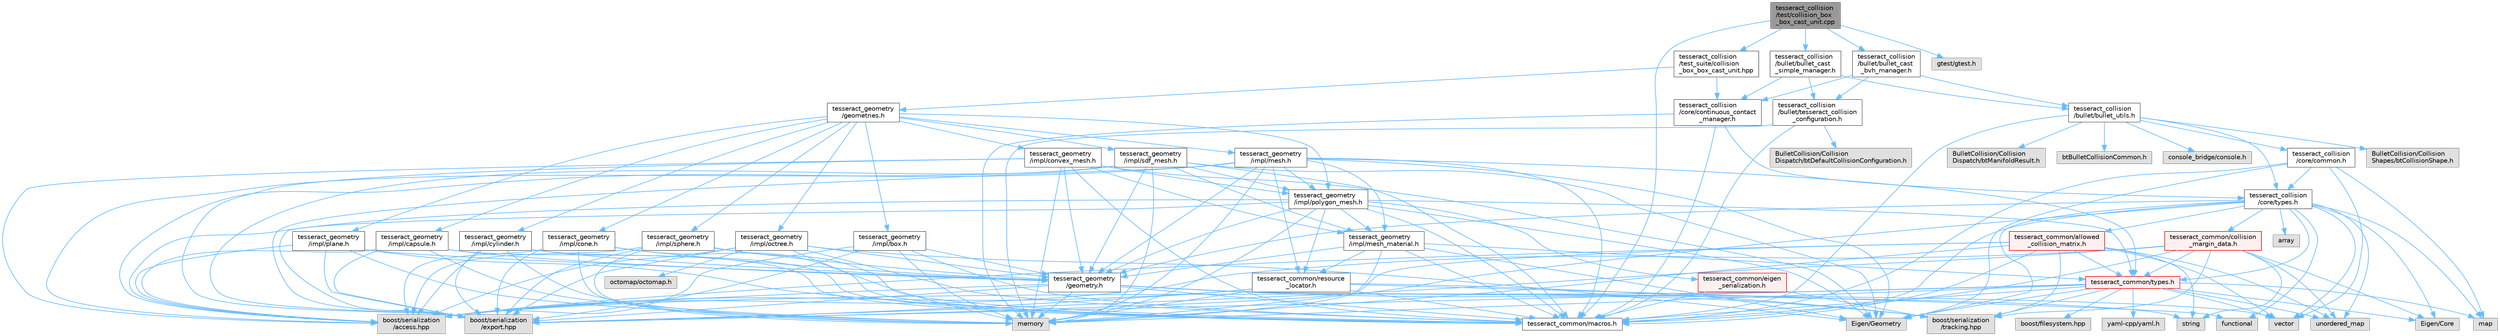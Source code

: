 digraph "tesseract_collision/test/collision_box_box_cast_unit.cpp"
{
 // LATEX_PDF_SIZE
  bgcolor="transparent";
  edge [fontname=Helvetica,fontsize=10,labelfontname=Helvetica,labelfontsize=10];
  node [fontname=Helvetica,fontsize=10,shape=box,height=0.2,width=0.4];
  Node1 [label="tesseract_collision\l/test/collision_box\l_box_cast_unit.cpp",height=0.2,width=0.4,color="gray40", fillcolor="grey60", style="filled", fontcolor="black",tooltip=" "];
  Node1 -> Node2 [color="steelblue1",style="solid"];
  Node2 [label="tesseract_common/macros.h",height=0.2,width=0.4,color="grey40", fillcolor="white", style="filled",URL="$de/d3c/macros_8h.html",tooltip="Common Tesseract Macros."];
  Node1 -> Node3 [color="steelblue1",style="solid"];
  Node3 [label="gtest/gtest.h",height=0.2,width=0.4,color="grey60", fillcolor="#E0E0E0", style="filled",tooltip=" "];
  Node1 -> Node4 [color="steelblue1",style="solid"];
  Node4 [label="tesseract_collision\l/bullet/bullet_cast\l_simple_manager.h",height=0.2,width=0.4,color="grey40", fillcolor="white", style="filled",URL="$d5/d68/bullet__cast__simple__manager_8h.html",tooltip="Tesseract ROS Bullet cast(continuous) simple collision manager."];
  Node4 -> Node5 [color="steelblue1",style="solid"];
  Node5 [label="tesseract_collision\l/bullet/bullet_utils.h",height=0.2,width=0.4,color="grey40", fillcolor="white", style="filled",URL="$d6/d91/bullet__utils_8h.html",tooltip="Tesseract ROS Bullet environment utility function."];
  Node5 -> Node2 [color="steelblue1",style="solid"];
  Node5 -> Node6 [color="steelblue1",style="solid"];
  Node6 [label="BulletCollision/Collision\lShapes/btCollisionShape.h",height=0.2,width=0.4,color="grey60", fillcolor="#E0E0E0", style="filled",tooltip=" "];
  Node5 -> Node7 [color="steelblue1",style="solid"];
  Node7 [label="BulletCollision/Collision\lDispatch/btManifoldResult.h",height=0.2,width=0.4,color="grey60", fillcolor="#E0E0E0", style="filled",tooltip=" "];
  Node5 -> Node8 [color="steelblue1",style="solid"];
  Node8 [label="btBulletCollisionCommon.h",height=0.2,width=0.4,color="grey60", fillcolor="#E0E0E0", style="filled",tooltip=" "];
  Node5 -> Node9 [color="steelblue1",style="solid"];
  Node9 [label="console_bridge/console.h",height=0.2,width=0.4,color="grey60", fillcolor="#E0E0E0", style="filled",tooltip=" "];
  Node5 -> Node10 [color="steelblue1",style="solid"];
  Node10 [label="tesseract_collision\l/core/types.h",height=0.2,width=0.4,color="grey40", fillcolor="white", style="filled",URL="$d3/db3/tesseract__collision_2core_2include_2tesseract__collision_2core_2types_8h.html",tooltip="Tesseracts Collision Common Types."];
  Node10 -> Node2 [color="steelblue1",style="solid"];
  Node10 -> Node11 [color="steelblue1",style="solid"];
  Node11 [label="Eigen/Core",height=0.2,width=0.4,color="grey60", fillcolor="#E0E0E0", style="filled",tooltip=" "];
  Node10 -> Node12 [color="steelblue1",style="solid"];
  Node12 [label="Eigen/Geometry",height=0.2,width=0.4,color="grey60", fillcolor="#E0E0E0", style="filled",tooltip=" "];
  Node10 -> Node13 [color="steelblue1",style="solid"];
  Node13 [label="vector",height=0.2,width=0.4,color="grey60", fillcolor="#E0E0E0", style="filled",tooltip=" "];
  Node10 -> Node14 [color="steelblue1",style="solid"];
  Node14 [label="memory",height=0.2,width=0.4,color="grey60", fillcolor="#E0E0E0", style="filled",tooltip=" "];
  Node10 -> Node15 [color="steelblue1",style="solid"];
  Node15 [label="map",height=0.2,width=0.4,color="grey60", fillcolor="#E0E0E0", style="filled",tooltip=" "];
  Node10 -> Node16 [color="steelblue1",style="solid"];
  Node16 [label="array",height=0.2,width=0.4,color="grey60", fillcolor="#E0E0E0", style="filled",tooltip=" "];
  Node10 -> Node17 [color="steelblue1",style="solid"];
  Node17 [label="unordered_map",height=0.2,width=0.4,color="grey60", fillcolor="#E0E0E0", style="filled",tooltip=" "];
  Node10 -> Node18 [color="steelblue1",style="solid"];
  Node18 [label="functional",height=0.2,width=0.4,color="grey60", fillcolor="#E0E0E0", style="filled",tooltip=" "];
  Node10 -> Node19 [color="steelblue1",style="solid"];
  Node19 [label="tesseract_geometry\l/geometry.h",height=0.2,width=0.4,color="grey40", fillcolor="white", style="filled",URL="$d0/da6/tesseract__geometry_2include_2tesseract__geometry_2geometry_8h.html",tooltip="Tesseract Geometries."];
  Node19 -> Node2 [color="steelblue1",style="solid"];
  Node19 -> Node20 [color="steelblue1",style="solid"];
  Node20 [label="boost/serialization\l/access.hpp",height=0.2,width=0.4,color="grey60", fillcolor="#E0E0E0", style="filled",tooltip=" "];
  Node19 -> Node21 [color="steelblue1",style="solid"];
  Node21 [label="boost/serialization\l/export.hpp",height=0.2,width=0.4,color="grey60", fillcolor="#E0E0E0", style="filled",tooltip=" "];
  Node19 -> Node14 [color="steelblue1",style="solid"];
  Node19 -> Node22 [color="steelblue1",style="solid"];
  Node22 [label="string",height=0.2,width=0.4,color="grey60", fillcolor="#E0E0E0", style="filled",tooltip=" "];
  Node19 -> Node13 [color="steelblue1",style="solid"];
  Node19 -> Node23 [color="steelblue1",style="solid"];
  Node23 [label="boost/serialization\l/tracking.hpp",height=0.2,width=0.4,color="grey60", fillcolor="#E0E0E0", style="filled",tooltip=" "];
  Node10 -> Node24 [color="steelblue1",style="solid"];
  Node24 [label="tesseract_common/types.h",height=0.2,width=0.4,color="red", fillcolor="#FFF0F0", style="filled",URL="$dd/ddb/tesseract__common_2include_2tesseract__common_2types_8h.html",tooltip="Common Tesseract Types."];
  Node24 -> Node2 [color="steelblue1",style="solid"];
  Node24 -> Node20 [color="steelblue1",style="solid"];
  Node24 -> Node11 [color="steelblue1",style="solid"];
  Node24 -> Node12 [color="steelblue1",style="solid"];
  Node24 -> Node13 [color="steelblue1",style="solid"];
  Node24 -> Node14 [color="steelblue1",style="solid"];
  Node24 -> Node15 [color="steelblue1",style="solid"];
  Node24 -> Node17 [color="steelblue1",style="solid"];
  Node24 -> Node25 [color="steelblue1",style="solid"];
  Node25 [label="boost/filesystem.hpp",height=0.2,width=0.4,color="grey60", fillcolor="#E0E0E0", style="filled",tooltip=" "];
  Node24 -> Node26 [color="steelblue1",style="solid"];
  Node26 [label="yaml-cpp/yaml.h",height=0.2,width=0.4,color="grey60", fillcolor="#E0E0E0", style="filled",tooltip=" "];
  Node24 -> Node21 [color="steelblue1",style="solid"];
  Node24 -> Node23 [color="steelblue1",style="solid"];
  Node10 -> Node29 [color="steelblue1",style="solid"];
  Node29 [label="tesseract_common/collision\l_margin_data.h",height=0.2,width=0.4,color="red", fillcolor="#FFF0F0", style="filled",URL="$d4/da8/collision__margin__data_8h.html",tooltip="This is used to store collision margin information."];
  Node29 -> Node2 [color="steelblue1",style="solid"];
  Node29 -> Node20 [color="steelblue1",style="solid"];
  Node29 -> Node11 [color="steelblue1",style="solid"];
  Node29 -> Node22 [color="steelblue1",style="solid"];
  Node29 -> Node17 [color="steelblue1",style="solid"];
  Node29 -> Node24 [color="steelblue1",style="solid"];
  Node29 -> Node21 [color="steelblue1",style="solid"];
  Node29 -> Node23 [color="steelblue1",style="solid"];
  Node10 -> Node37 [color="steelblue1",style="solid"];
  Node37 [label="tesseract_common/allowed\l_collision_matrix.h",height=0.2,width=0.4,color="red", fillcolor="#FFF0F0", style="filled",URL="$d2/d01/allowed__collision__matrix_8h.html",tooltip=" "];
  Node37 -> Node2 [color="steelblue1",style="solid"];
  Node37 -> Node20 [color="steelblue1",style="solid"];
  Node37 -> Node22 [color="steelblue1",style="solid"];
  Node37 -> Node13 [color="steelblue1",style="solid"];
  Node37 -> Node14 [color="steelblue1",style="solid"];
  Node37 -> Node17 [color="steelblue1",style="solid"];
  Node37 -> Node24 [color="steelblue1",style="solid"];
  Node37 -> Node21 [color="steelblue1",style="solid"];
  Node37 -> Node23 [color="steelblue1",style="solid"];
  Node5 -> Node39 [color="steelblue1",style="solid"];
  Node39 [label="tesseract_collision\l/core/common.h",height=0.2,width=0.4,color="grey40", fillcolor="white", style="filled",URL="$dc/d54/common_8h.html",tooltip="This is a collection of common methods."];
  Node39 -> Node2 [color="steelblue1",style="solid"];
  Node39 -> Node15 [color="steelblue1",style="solid"];
  Node39 -> Node13 [color="steelblue1",style="solid"];
  Node39 -> Node12 [color="steelblue1",style="solid"];
  Node39 -> Node10 [color="steelblue1",style="solid"];
  Node4 -> Node40 [color="steelblue1",style="solid"];
  Node40 [label="tesseract_collision\l/core/continuous_contact\l_manager.h",height=0.2,width=0.4,color="grey40", fillcolor="white", style="filled",URL="$d6/d0f/continuous__contact__manager_8h.html",tooltip="This is the continuous contact manager base class."];
  Node40 -> Node2 [color="steelblue1",style="solid"];
  Node40 -> Node14 [color="steelblue1",style="solid"];
  Node40 -> Node10 [color="steelblue1",style="solid"];
  Node4 -> Node41 [color="steelblue1",style="solid"];
  Node41 [label="tesseract_collision\l/bullet/tesseract_collision\l_configuration.h",height=0.2,width=0.4,color="grey40", fillcolor="white", style="filled",URL="$d0/d96/tesseract__collision__configuration_8h.html",tooltip="Modified bullet collision configuration."];
  Node41 -> Node2 [color="steelblue1",style="solid"];
  Node41 -> Node14 [color="steelblue1",style="solid"];
  Node41 -> Node42 [color="steelblue1",style="solid"];
  Node42 [label="BulletCollision/Collision\lDispatch/btDefaultCollisionConfiguration.h",height=0.2,width=0.4,color="grey60", fillcolor="#E0E0E0", style="filled",tooltip=" "];
  Node1 -> Node43 [color="steelblue1",style="solid"];
  Node43 [label="tesseract_collision\l/bullet/bullet_cast\l_bvh_manager.h",height=0.2,width=0.4,color="grey40", fillcolor="white", style="filled",URL="$db/dc0/bullet__cast__bvh__manager_8h.html",tooltip="Tesseract ROS Bullet cast(continuous) BVH collision manager."];
  Node43 -> Node5 [color="steelblue1",style="solid"];
  Node43 -> Node40 [color="steelblue1",style="solid"];
  Node43 -> Node41 [color="steelblue1",style="solid"];
  Node1 -> Node44 [color="steelblue1",style="solid"];
  Node44 [label="tesseract_collision\l/test_suite/collision\l_box_box_cast_unit.hpp",height=0.2,width=0.4,color="grey40", fillcolor="white", style="filled",URL="$d3/d5d/collision__box__box__cast__unit_8hpp.html",tooltip=" "];
  Node44 -> Node40 [color="steelblue1",style="solid"];
  Node44 -> Node45 [color="steelblue1",style="solid"];
  Node45 [label="tesseract_geometry\l/geometries.h",height=0.2,width=0.4,color="grey40", fillcolor="white", style="filled",URL="$d4/ddb/geometries_8h.html",tooltip="Tesseract Geometries."];
  Node45 -> Node46 [color="steelblue1",style="solid"];
  Node46 [label="tesseract_geometry\l/impl/box.h",height=0.2,width=0.4,color="grey40", fillcolor="white", style="filled",URL="$df/d9e/tesseract__geometry_2include_2tesseract__geometry_2impl_2box_8h.html",tooltip="Tesseract Box Geometry."];
  Node46 -> Node2 [color="steelblue1",style="solid"];
  Node46 -> Node20 [color="steelblue1",style="solid"];
  Node46 -> Node21 [color="steelblue1",style="solid"];
  Node46 -> Node14 [color="steelblue1",style="solid"];
  Node46 -> Node19 [color="steelblue1",style="solid"];
  Node45 -> Node47 [color="steelblue1",style="solid"];
  Node47 [label="tesseract_geometry\l/impl/capsule.h",height=0.2,width=0.4,color="grey40", fillcolor="white", style="filled",URL="$d8/d2b/tesseract__geometry_2include_2tesseract__geometry_2impl_2capsule_8h.html",tooltip="Tesseract Capsule Geometry."];
  Node47 -> Node2 [color="steelblue1",style="solid"];
  Node47 -> Node20 [color="steelblue1",style="solid"];
  Node47 -> Node21 [color="steelblue1",style="solid"];
  Node47 -> Node14 [color="steelblue1",style="solid"];
  Node47 -> Node19 [color="steelblue1",style="solid"];
  Node45 -> Node48 [color="steelblue1",style="solid"];
  Node48 [label="tesseract_geometry\l/impl/cone.h",height=0.2,width=0.4,color="grey40", fillcolor="white", style="filled",URL="$dc/df2/tesseract__geometry_2include_2tesseract__geometry_2impl_2cone_8h.html",tooltip="Tesseract Cone Geometry."];
  Node48 -> Node2 [color="steelblue1",style="solid"];
  Node48 -> Node20 [color="steelblue1",style="solid"];
  Node48 -> Node21 [color="steelblue1",style="solid"];
  Node48 -> Node14 [color="steelblue1",style="solid"];
  Node48 -> Node19 [color="steelblue1",style="solid"];
  Node45 -> Node49 [color="steelblue1",style="solid"];
  Node49 [label="tesseract_geometry\l/impl/convex_mesh.h",height=0.2,width=0.4,color="grey40", fillcolor="white", style="filled",URL="$de/dd2/tesseract__geometry_2include_2tesseract__geometry_2impl_2convex__mesh_8h.html",tooltip="Tesseract Convex Mesh Geometry."];
  Node49 -> Node2 [color="steelblue1",style="solid"];
  Node49 -> Node20 [color="steelblue1",style="solid"];
  Node49 -> Node21 [color="steelblue1",style="solid"];
  Node49 -> Node12 [color="steelblue1",style="solid"];
  Node49 -> Node14 [color="steelblue1",style="solid"];
  Node49 -> Node19 [color="steelblue1",style="solid"];
  Node49 -> Node50 [color="steelblue1",style="solid"];
  Node50 [label="tesseract_geometry\l/impl/mesh_material.h",height=0.2,width=0.4,color="grey40", fillcolor="white", style="filled",URL="$df/d8e/mesh__material_8h.html",tooltip="Tesseract Mesh Material read from a mesh file."];
  Node50 -> Node2 [color="steelblue1",style="solid"];
  Node50 -> Node51 [color="steelblue1",style="solid"];
  Node51 [label="tesseract_common/resource\l_locator.h",height=0.2,width=0.4,color="grey40", fillcolor="white", style="filled",URL="$d3/d95/resource__locator_8h.html",tooltip="Locate and retrieve resource data."];
  Node51 -> Node2 [color="steelblue1",style="solid"];
  Node51 -> Node20 [color="steelblue1",style="solid"];
  Node51 -> Node18 [color="steelblue1",style="solid"];
  Node51 -> Node14 [color="steelblue1",style="solid"];
  Node51 -> Node21 [color="steelblue1",style="solid"];
  Node51 -> Node23 [color="steelblue1",style="solid"];
  Node50 -> Node12 [color="steelblue1",style="solid"];
  Node50 -> Node14 [color="steelblue1",style="solid"];
  Node50 -> Node19 [color="steelblue1",style="solid"];
  Node50 -> Node24 [color="steelblue1",style="solid"];
  Node49 -> Node52 [color="steelblue1",style="solid"];
  Node52 [label="tesseract_geometry\l/impl/polygon_mesh.h",height=0.2,width=0.4,color="grey40", fillcolor="white", style="filled",URL="$d2/deb/polygon__mesh_8h.html",tooltip="Tesseract Polygon Mesh Geometry."];
  Node52 -> Node2 [color="steelblue1",style="solid"];
  Node52 -> Node20 [color="steelblue1",style="solid"];
  Node52 -> Node21 [color="steelblue1",style="solid"];
  Node52 -> Node12 [color="steelblue1",style="solid"];
  Node52 -> Node14 [color="steelblue1",style="solid"];
  Node52 -> Node53 [color="steelblue1",style="solid"];
  Node53 [label="tesseract_common/eigen\l_serialization.h",height=0.2,width=0.4,color="red", fillcolor="#FFF0F0", style="filled",URL="$d1/df1/eigen__serialization_8h.html",tooltip=" "];
  Node53 -> Node2 [color="steelblue1",style="solid"];
  Node53 -> Node23 [color="steelblue1",style="solid"];
  Node52 -> Node24 [color="steelblue1",style="solid"];
  Node52 -> Node51 [color="steelblue1",style="solid"];
  Node52 -> Node19 [color="steelblue1",style="solid"];
  Node52 -> Node50 [color="steelblue1",style="solid"];
  Node45 -> Node62 [color="steelblue1",style="solid"];
  Node62 [label="tesseract_geometry\l/impl/cylinder.h",height=0.2,width=0.4,color="grey40", fillcolor="white", style="filled",URL="$d8/d3b/tesseract__geometry_2include_2tesseract__geometry_2impl_2cylinder_8h.html",tooltip="Tesseract Cylinder Geometry."];
  Node62 -> Node2 [color="steelblue1",style="solid"];
  Node62 -> Node20 [color="steelblue1",style="solid"];
  Node62 -> Node21 [color="steelblue1",style="solid"];
  Node62 -> Node14 [color="steelblue1",style="solid"];
  Node62 -> Node19 [color="steelblue1",style="solid"];
  Node45 -> Node63 [color="steelblue1",style="solid"];
  Node63 [label="tesseract_geometry\l/impl/mesh.h",height=0.2,width=0.4,color="grey40", fillcolor="white", style="filled",URL="$d5/d93/tesseract__geometry_2include_2tesseract__geometry_2impl_2mesh_8h.html",tooltip="Tesseract Mesh Geometry."];
  Node63 -> Node2 [color="steelblue1",style="solid"];
  Node63 -> Node51 [color="steelblue1",style="solid"];
  Node63 -> Node20 [color="steelblue1",style="solid"];
  Node63 -> Node21 [color="steelblue1",style="solid"];
  Node63 -> Node12 [color="steelblue1",style="solid"];
  Node63 -> Node14 [color="steelblue1",style="solid"];
  Node63 -> Node24 [color="steelblue1",style="solid"];
  Node63 -> Node19 [color="steelblue1",style="solid"];
  Node63 -> Node50 [color="steelblue1",style="solid"];
  Node63 -> Node52 [color="steelblue1",style="solid"];
  Node45 -> Node64 [color="steelblue1",style="solid"];
  Node64 [label="tesseract_geometry\l/impl/octree.h",height=0.2,width=0.4,color="grey40", fillcolor="white", style="filled",URL="$df/d5e/tesseract__geometry_2include_2tesseract__geometry_2impl_2octree_8h.html",tooltip="Tesseract Octree Geometry."];
  Node64 -> Node2 [color="steelblue1",style="solid"];
  Node64 -> Node20 [color="steelblue1",style="solid"];
  Node64 -> Node21 [color="steelblue1",style="solid"];
  Node64 -> Node12 [color="steelblue1",style="solid"];
  Node64 -> Node14 [color="steelblue1",style="solid"];
  Node64 -> Node65 [color="steelblue1",style="solid"];
  Node65 [label="octomap/octomap.h",height=0.2,width=0.4,color="grey60", fillcolor="#E0E0E0", style="filled",tooltip=" "];
  Node64 -> Node19 [color="steelblue1",style="solid"];
  Node45 -> Node66 [color="steelblue1",style="solid"];
  Node66 [label="tesseract_geometry\l/impl/plane.h",height=0.2,width=0.4,color="grey40", fillcolor="white", style="filled",URL="$db/d8b/plane_8h.html",tooltip="Tesseract Plane Geometry."];
  Node66 -> Node2 [color="steelblue1",style="solid"];
  Node66 -> Node20 [color="steelblue1",style="solid"];
  Node66 -> Node21 [color="steelblue1",style="solid"];
  Node66 -> Node14 [color="steelblue1",style="solid"];
  Node66 -> Node19 [color="steelblue1",style="solid"];
  Node45 -> Node52 [color="steelblue1",style="solid"];
  Node45 -> Node67 [color="steelblue1",style="solid"];
  Node67 [label="tesseract_geometry\l/impl/sdf_mesh.h",height=0.2,width=0.4,color="grey40", fillcolor="white", style="filled",URL="$d2/d17/tesseract__geometry_2include_2tesseract__geometry_2impl_2sdf__mesh_8h.html",tooltip="Tesseract SDF Mesh Geometry."];
  Node67 -> Node2 [color="steelblue1",style="solid"];
  Node67 -> Node20 [color="steelblue1",style="solid"];
  Node67 -> Node21 [color="steelblue1",style="solid"];
  Node67 -> Node12 [color="steelblue1",style="solid"];
  Node67 -> Node14 [color="steelblue1",style="solid"];
  Node67 -> Node19 [color="steelblue1",style="solid"];
  Node67 -> Node50 [color="steelblue1",style="solid"];
  Node67 -> Node52 [color="steelblue1",style="solid"];
  Node45 -> Node68 [color="steelblue1",style="solid"];
  Node68 [label="tesseract_geometry\l/impl/sphere.h",height=0.2,width=0.4,color="grey40", fillcolor="white", style="filled",URL="$d8/db6/tesseract__geometry_2include_2tesseract__geometry_2impl_2sphere_8h.html",tooltip="Tesseract Sphere Geometry."];
  Node68 -> Node2 [color="steelblue1",style="solid"];
  Node68 -> Node20 [color="steelblue1",style="solid"];
  Node68 -> Node21 [color="steelblue1",style="solid"];
  Node68 -> Node14 [color="steelblue1",style="solid"];
  Node68 -> Node19 [color="steelblue1",style="solid"];
}

